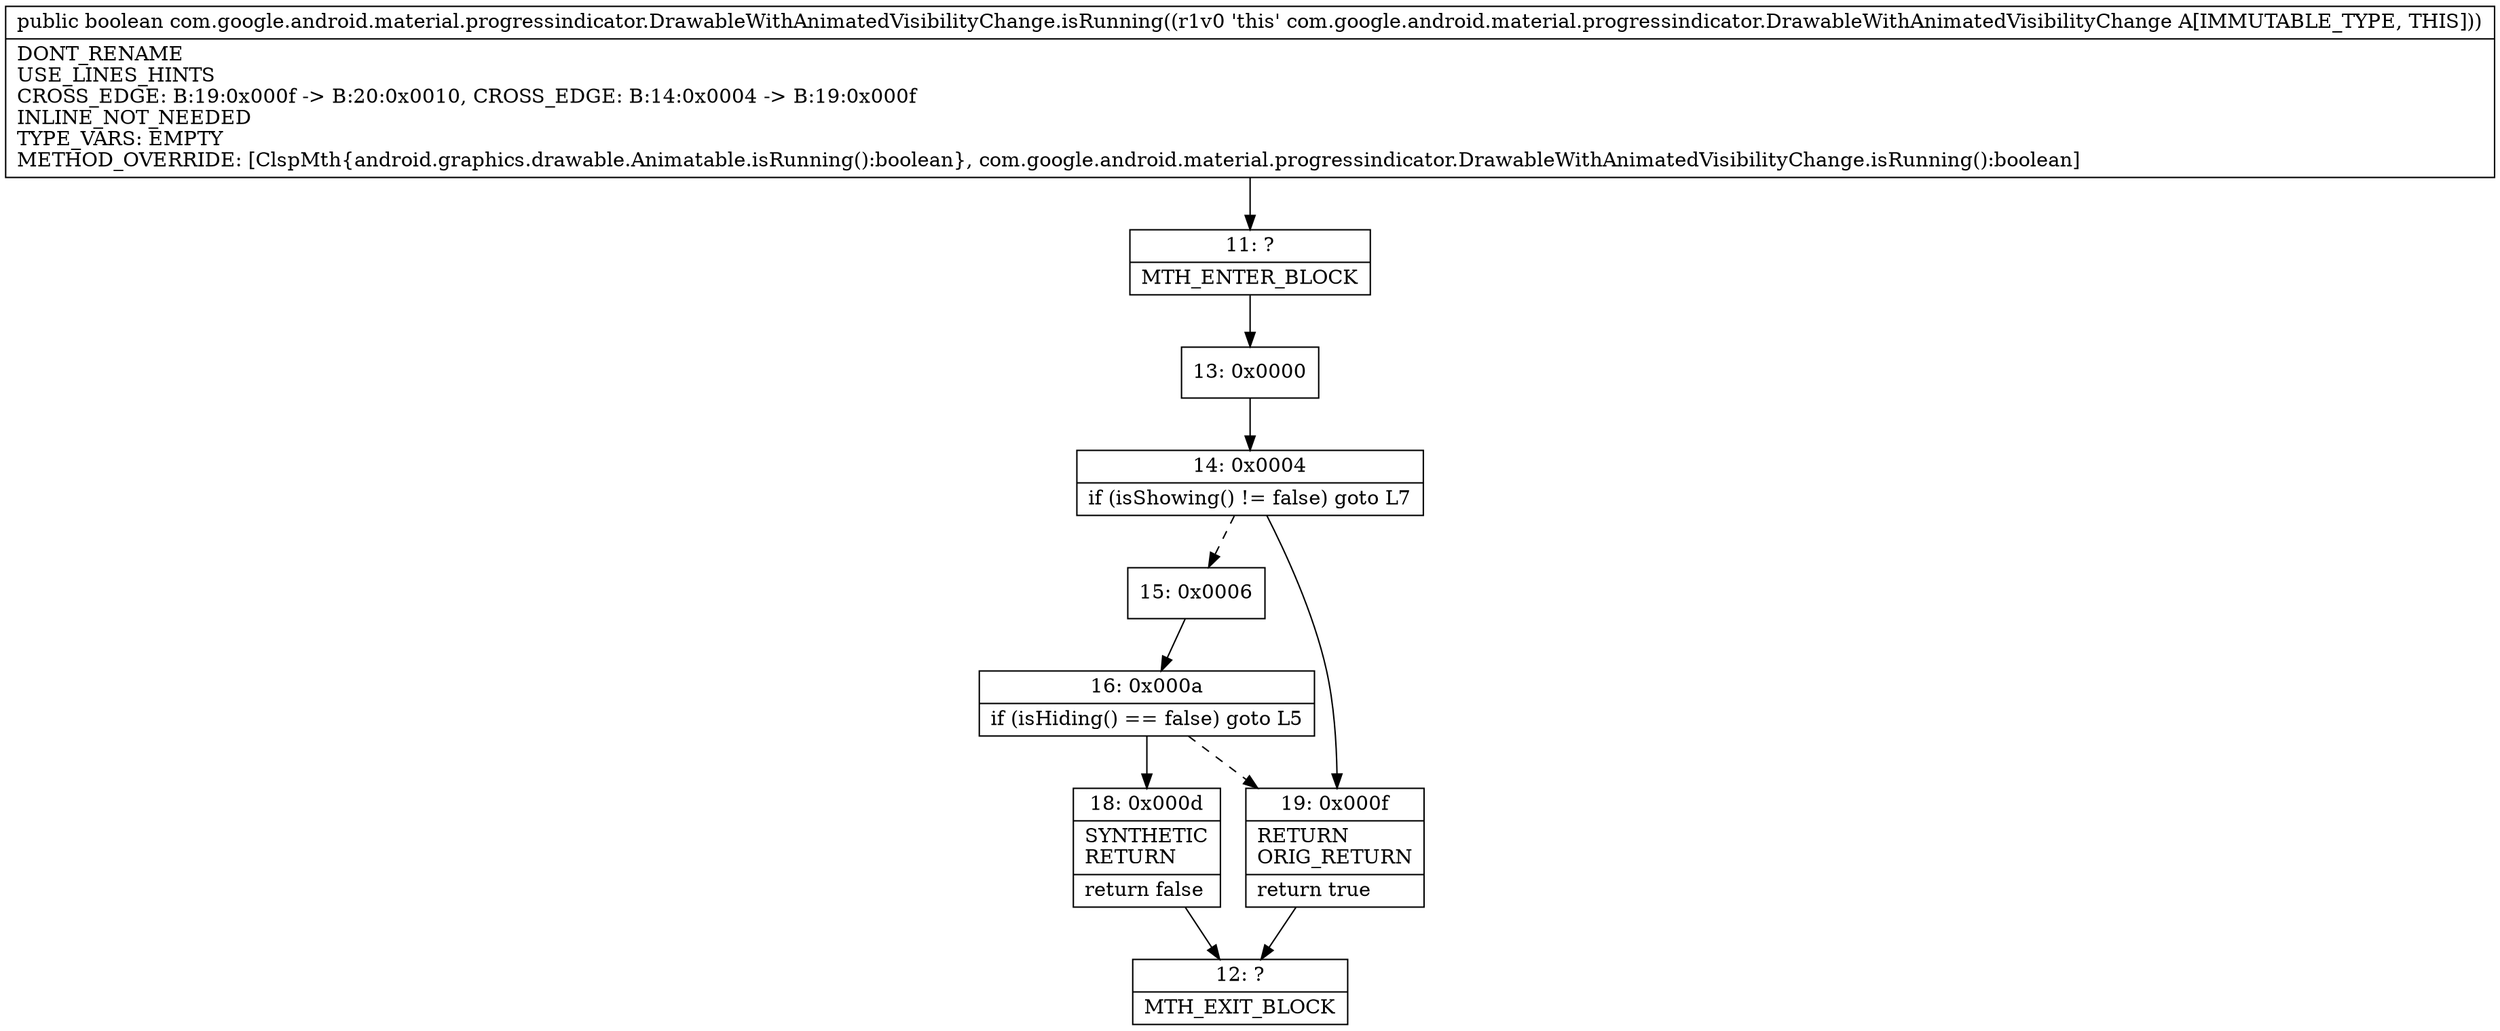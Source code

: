 digraph "CFG forcom.google.android.material.progressindicator.DrawableWithAnimatedVisibilityChange.isRunning()Z" {
Node_11 [shape=record,label="{11\:\ ?|MTH_ENTER_BLOCK\l}"];
Node_13 [shape=record,label="{13\:\ 0x0000}"];
Node_14 [shape=record,label="{14\:\ 0x0004|if (isShowing() != false) goto L7\l}"];
Node_15 [shape=record,label="{15\:\ 0x0006}"];
Node_16 [shape=record,label="{16\:\ 0x000a|if (isHiding() == false) goto L5\l}"];
Node_18 [shape=record,label="{18\:\ 0x000d|SYNTHETIC\lRETURN\l|return false\l}"];
Node_12 [shape=record,label="{12\:\ ?|MTH_EXIT_BLOCK\l}"];
Node_19 [shape=record,label="{19\:\ 0x000f|RETURN\lORIG_RETURN\l|return true\l}"];
MethodNode[shape=record,label="{public boolean com.google.android.material.progressindicator.DrawableWithAnimatedVisibilityChange.isRunning((r1v0 'this' com.google.android.material.progressindicator.DrawableWithAnimatedVisibilityChange A[IMMUTABLE_TYPE, THIS]))  | DONT_RENAME\lUSE_LINES_HINTS\lCROSS_EDGE: B:19:0x000f \-\> B:20:0x0010, CROSS_EDGE: B:14:0x0004 \-\> B:19:0x000f\lINLINE_NOT_NEEDED\lTYPE_VARS: EMPTY\lMETHOD_OVERRIDE: [ClspMth\{android.graphics.drawable.Animatable.isRunning():boolean\}, com.google.android.material.progressindicator.DrawableWithAnimatedVisibilityChange.isRunning():boolean]\l}"];
MethodNode -> Node_11;Node_11 -> Node_13;
Node_13 -> Node_14;
Node_14 -> Node_15[style=dashed];
Node_14 -> Node_19;
Node_15 -> Node_16;
Node_16 -> Node_18;
Node_16 -> Node_19[style=dashed];
Node_18 -> Node_12;
Node_19 -> Node_12;
}

